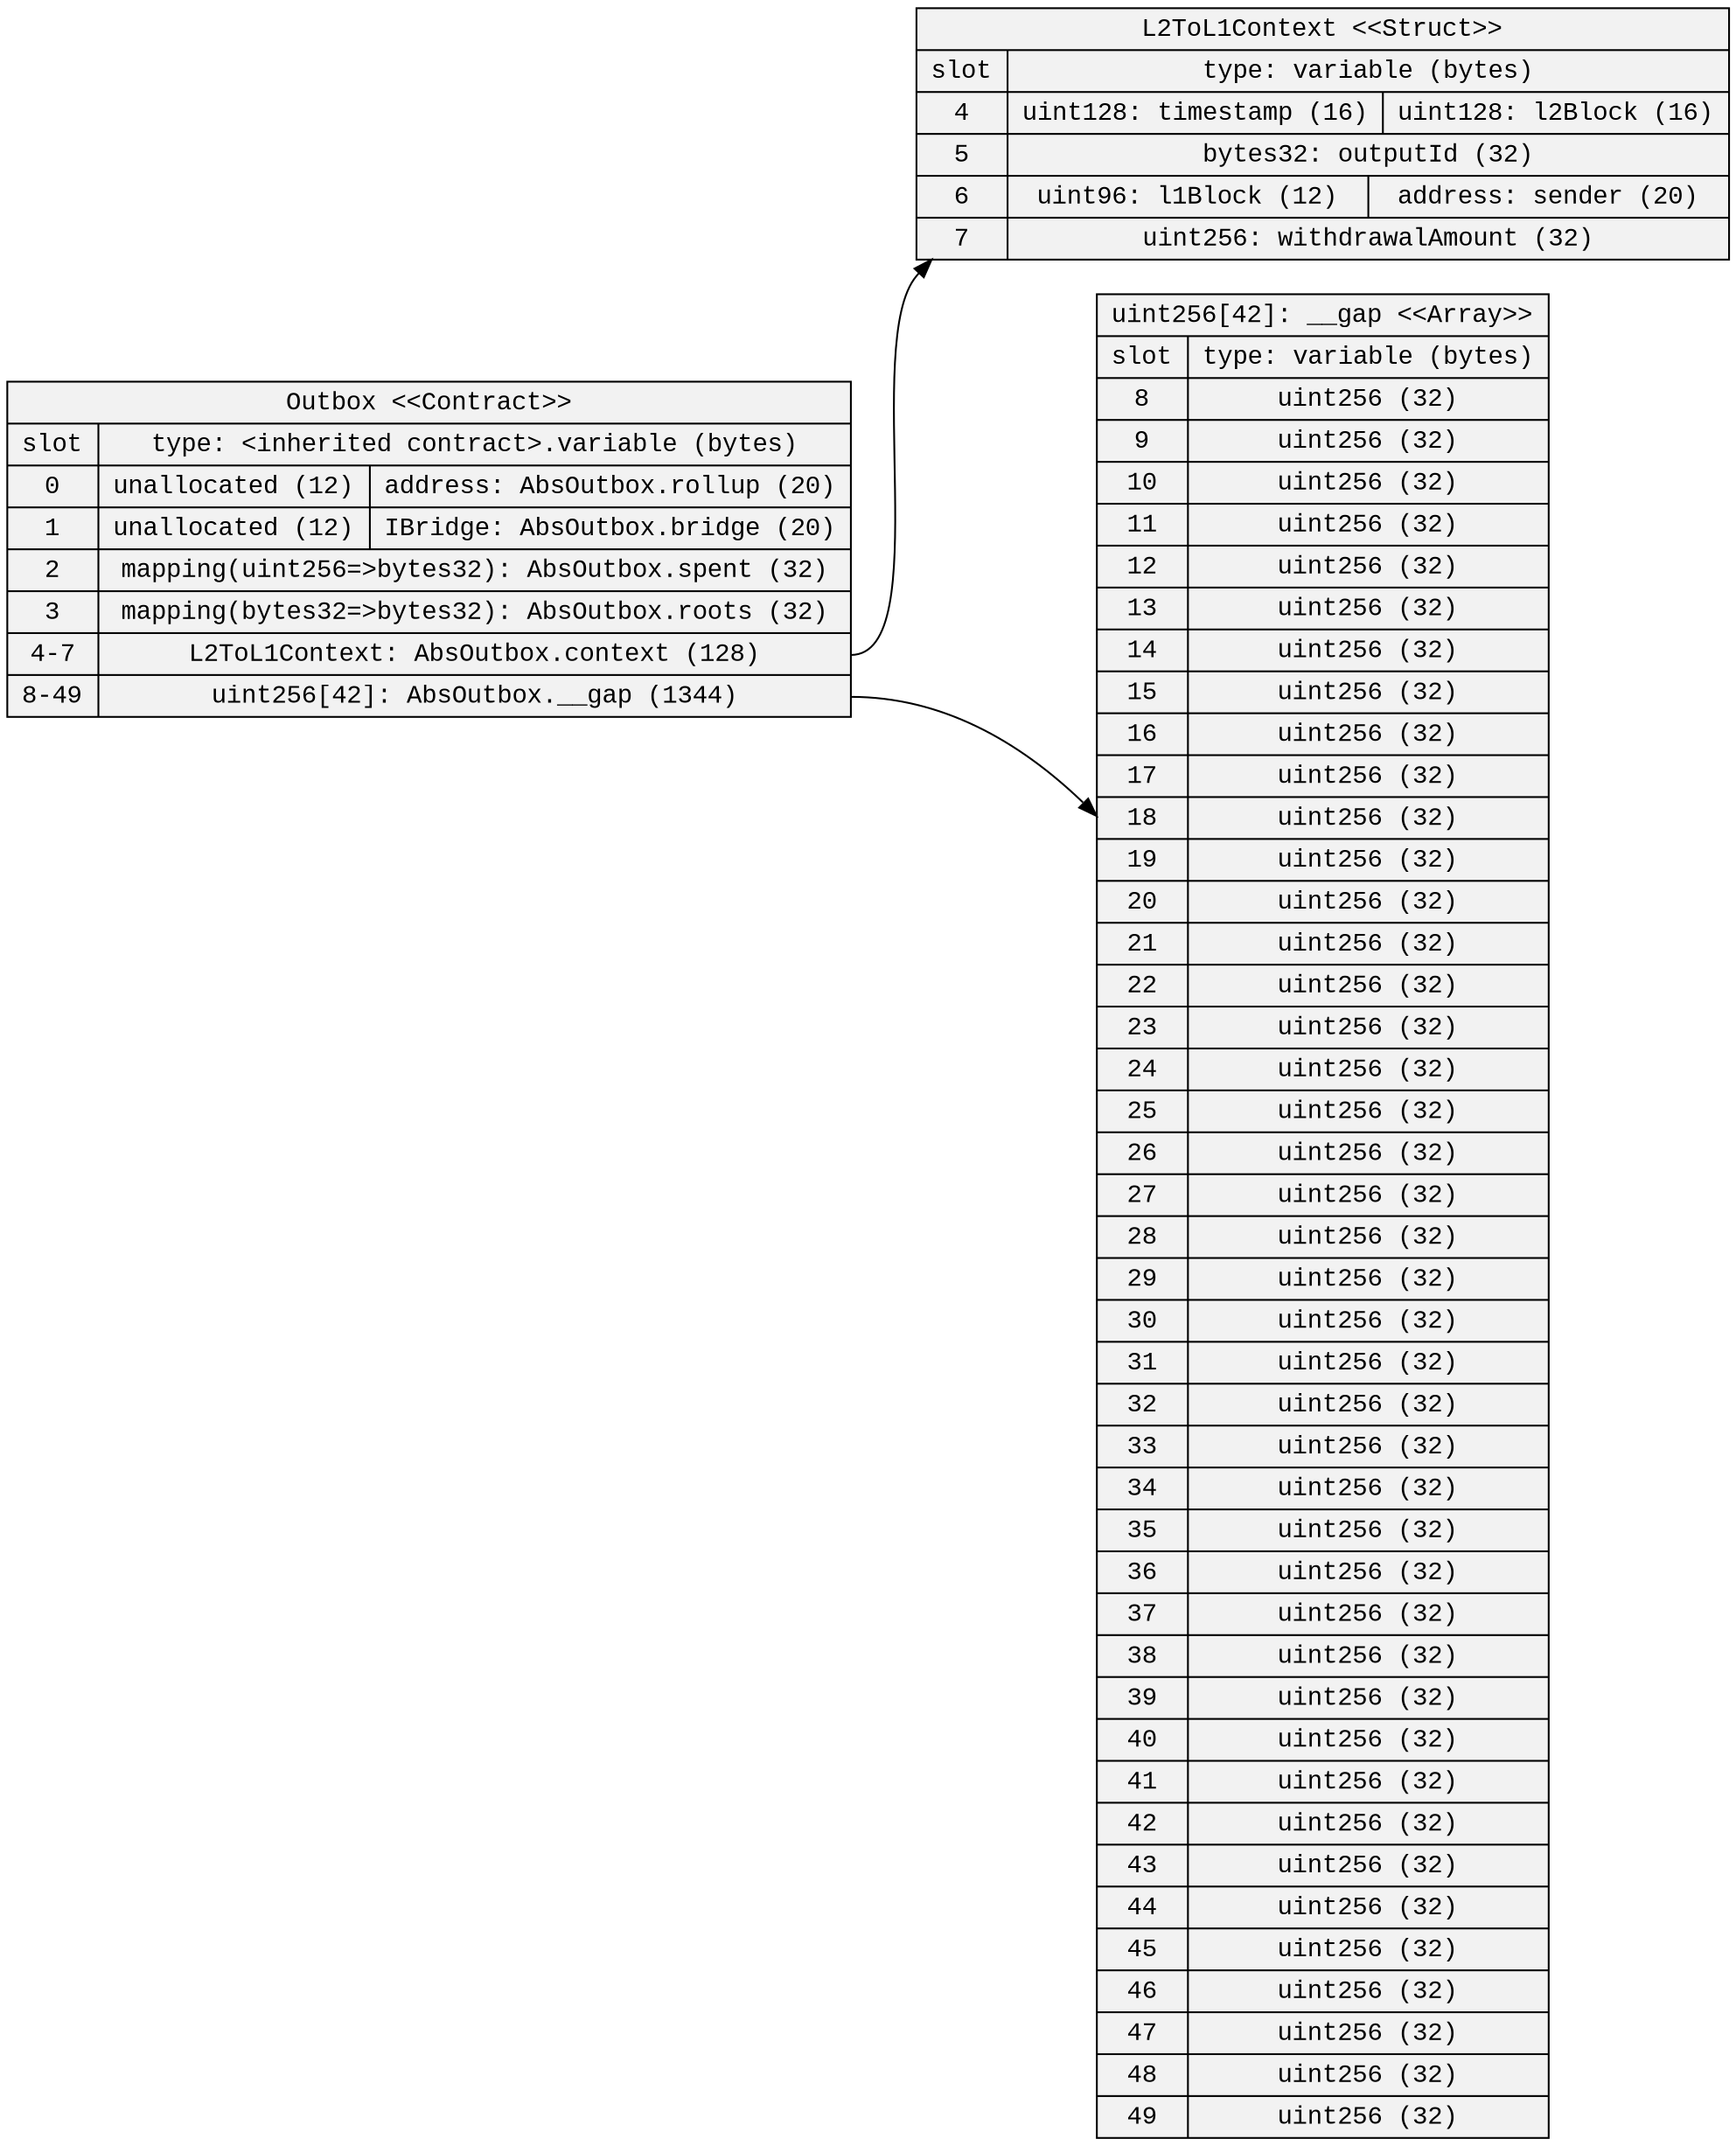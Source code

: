 
digraph StorageDiagram {
rankdir=LR
color=black
arrowhead=open
node [shape=record, style=filled, fillcolor=gray95 fontname="Courier New"]
3 [label="Outbox \<\<Contract\>\>\n | {{ slot| 0 | 1 | 2 | 3 | 4-7 | 8-49 } | { type: \<inherited contract\>.variable (bytes) | {  unallocated (12)  |  address: AbsOutbox.rollup (20) } | {  unallocated (12)  |  IBridge: AbsOutbox.bridge (20) } | {  mapping\(uint256=\>bytes32\): AbsOutbox.spent (32) } | {  mapping\(bytes32=\>bytes32\): AbsOutbox.roots (32) } | { <11> L2ToL1Context: AbsOutbox.context (128) } | { <54> uint256[42]: AbsOutbox.__gap (1344) }}}"]

1 [label="L2ToL1Context \<\<Struct\>\>\n | {{ slot| 4 | 5 | 6 | 7 } | { type: variable (bytes) | {  uint128: timestamp (16)  |  uint128: l2Block (16) } | {  bytes32: outputId (32) } | {  uint96: l1Block (12)  |  address: sender (20) } | {  uint256: withdrawalAmount (32) }}}"]

2 [label="uint256[42]: __gap \<\<Array\>\>\n | {{ slot| 8 | 9 | 10 | 11 | 12 | 13 | 14 | 15 | 16 | 17 | 18 | 19 | 20 | 21 | 22 | 23 | 24 | 25 | 26 | 27 | 28 | 29 | 30 | 31 | 32 | 33 | 34 | 35 | 36 | 37 | 38 | 39 | 40 | 41 | 42 | 43 | 44 | 45 | 46 | 47 | 48 | 49 } | { type: variable (bytes) | {  uint256 (32) } | {  uint256 (32) } | {  uint256 (32) } | {  uint256 (32) } | {  uint256 (32) } | {  uint256 (32) } | {  uint256 (32) } | {  uint256 (32) } | {  uint256 (32) } | {  uint256 (32) } | {  uint256 (32) } | {  uint256 (32) } | {  uint256 (32) } | {  uint256 (32) } | {  uint256 (32) } | {  uint256 (32) } | {  uint256 (32) } | {  uint256 (32) } | {  uint256 (32) } | {  uint256 (32) } | {  uint256 (32) } | {  uint256 (32) } | {  uint256 (32) } | {  uint256 (32) } | {  uint256 (32) } | {  uint256 (32) } | {  uint256 (32) } | {  uint256 (32) } | {  uint256 (32) } | {  uint256 (32) } | {  uint256 (32) } | {  uint256 (32) } | {  uint256 (32) } | {  uint256 (32) } | {  uint256 (32) } | {  uint256 (32) } | {  uint256 (32) } | {  uint256 (32) } | {  uint256 (32) } | {  uint256 (32) } | {  uint256 (32) } | {  uint256 (32) }}}"]

 3:11 -> 1
 3:54 -> 2
}